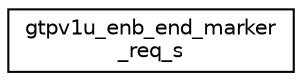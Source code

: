 digraph "Graphical Class Hierarchy"
{
 // LATEX_PDF_SIZE
  edge [fontname="Helvetica",fontsize="10",labelfontname="Helvetica",labelfontsize="10"];
  node [fontname="Helvetica",fontsize="10",shape=record];
  rankdir="LR";
  Node0 [label="gtpv1u_enb_end_marker\l_req_s",height=0.2,width=0.4,color="black", fillcolor="white", style="filled",URL="$structgtpv1u__enb__end__marker__req__s.html",tooltip=" "];
}
